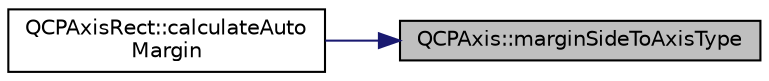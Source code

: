 digraph "QCPAxis::marginSideToAxisType"
{
 // LATEX_PDF_SIZE
  edge [fontname="Helvetica",fontsize="10",labelfontname="Helvetica",labelfontsize="10"];
  node [fontname="Helvetica",fontsize="10",shape=record];
  rankdir="RL";
  Node1 [label="QCPAxis::marginSideToAxisType",height=0.2,width=0.4,color="black", fillcolor="grey75", style="filled", fontcolor="black",tooltip=" "];
  Node1 -> Node2 [dir="back",color="midnightblue",fontsize="10",style="solid",fontname="Helvetica"];
  Node2 [label="QCPAxisRect::calculateAuto\lMargin",height=0.2,width=0.4,color="black", fillcolor="white", style="filled",URL="$classQCPAxisRect.html#ac51055d83f5f414b6d013d3a24b0a941",tooltip=" "];
}
